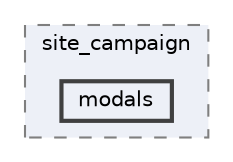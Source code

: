digraph "resources/views/backend/site_super_admin/tenant_domain/site_campaign/modals"
{
 // LATEX_PDF_SIZE
  bgcolor="transparent";
  edge [fontname=Helvetica,fontsize=10,labelfontname=Helvetica,labelfontsize=10];
  node [fontname=Helvetica,fontsize=10,shape=box,height=0.2,width=0.4];
  compound=true
  subgraph clusterdir_a8cec60a007a22c831eef715a1391030 {
    graph [ bgcolor="#edf0f7", pencolor="grey50", label="site_campaign", fontname=Helvetica,fontsize=10 style="filled,dashed", URL="dir_a8cec60a007a22c831eef715a1391030.html",tooltip=""]
  dir_cf9434f05577beb152e6ec28988e5824 [label="modals", fillcolor="#edf0f7", color="grey25", style="filled,bold", URL="dir_cf9434f05577beb152e6ec28988e5824.html",tooltip=""];
  }
}
